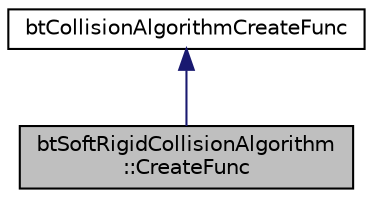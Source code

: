 digraph "btSoftRigidCollisionAlgorithm::CreateFunc"
{
  edge [fontname="Helvetica",fontsize="10",labelfontname="Helvetica",labelfontsize="10"];
  node [fontname="Helvetica",fontsize="10",shape=record];
  Node1 [label="btSoftRigidCollisionAlgorithm\l::CreateFunc",height=0.2,width=0.4,color="black", fillcolor="grey75", style="filled", fontcolor="black"];
  Node2 -> Node1 [dir="back",color="midnightblue",fontsize="10",style="solid"];
  Node2 [label="btCollisionAlgorithmCreateFunc",height=0.2,width=0.4,color="black", fillcolor="white", style="filled",URL="$structbt_collision_algorithm_create_func.html",tooltip="Used by the btCollisionDispatcher to register and create instances for btCollisionAlgorithm. "];
}
